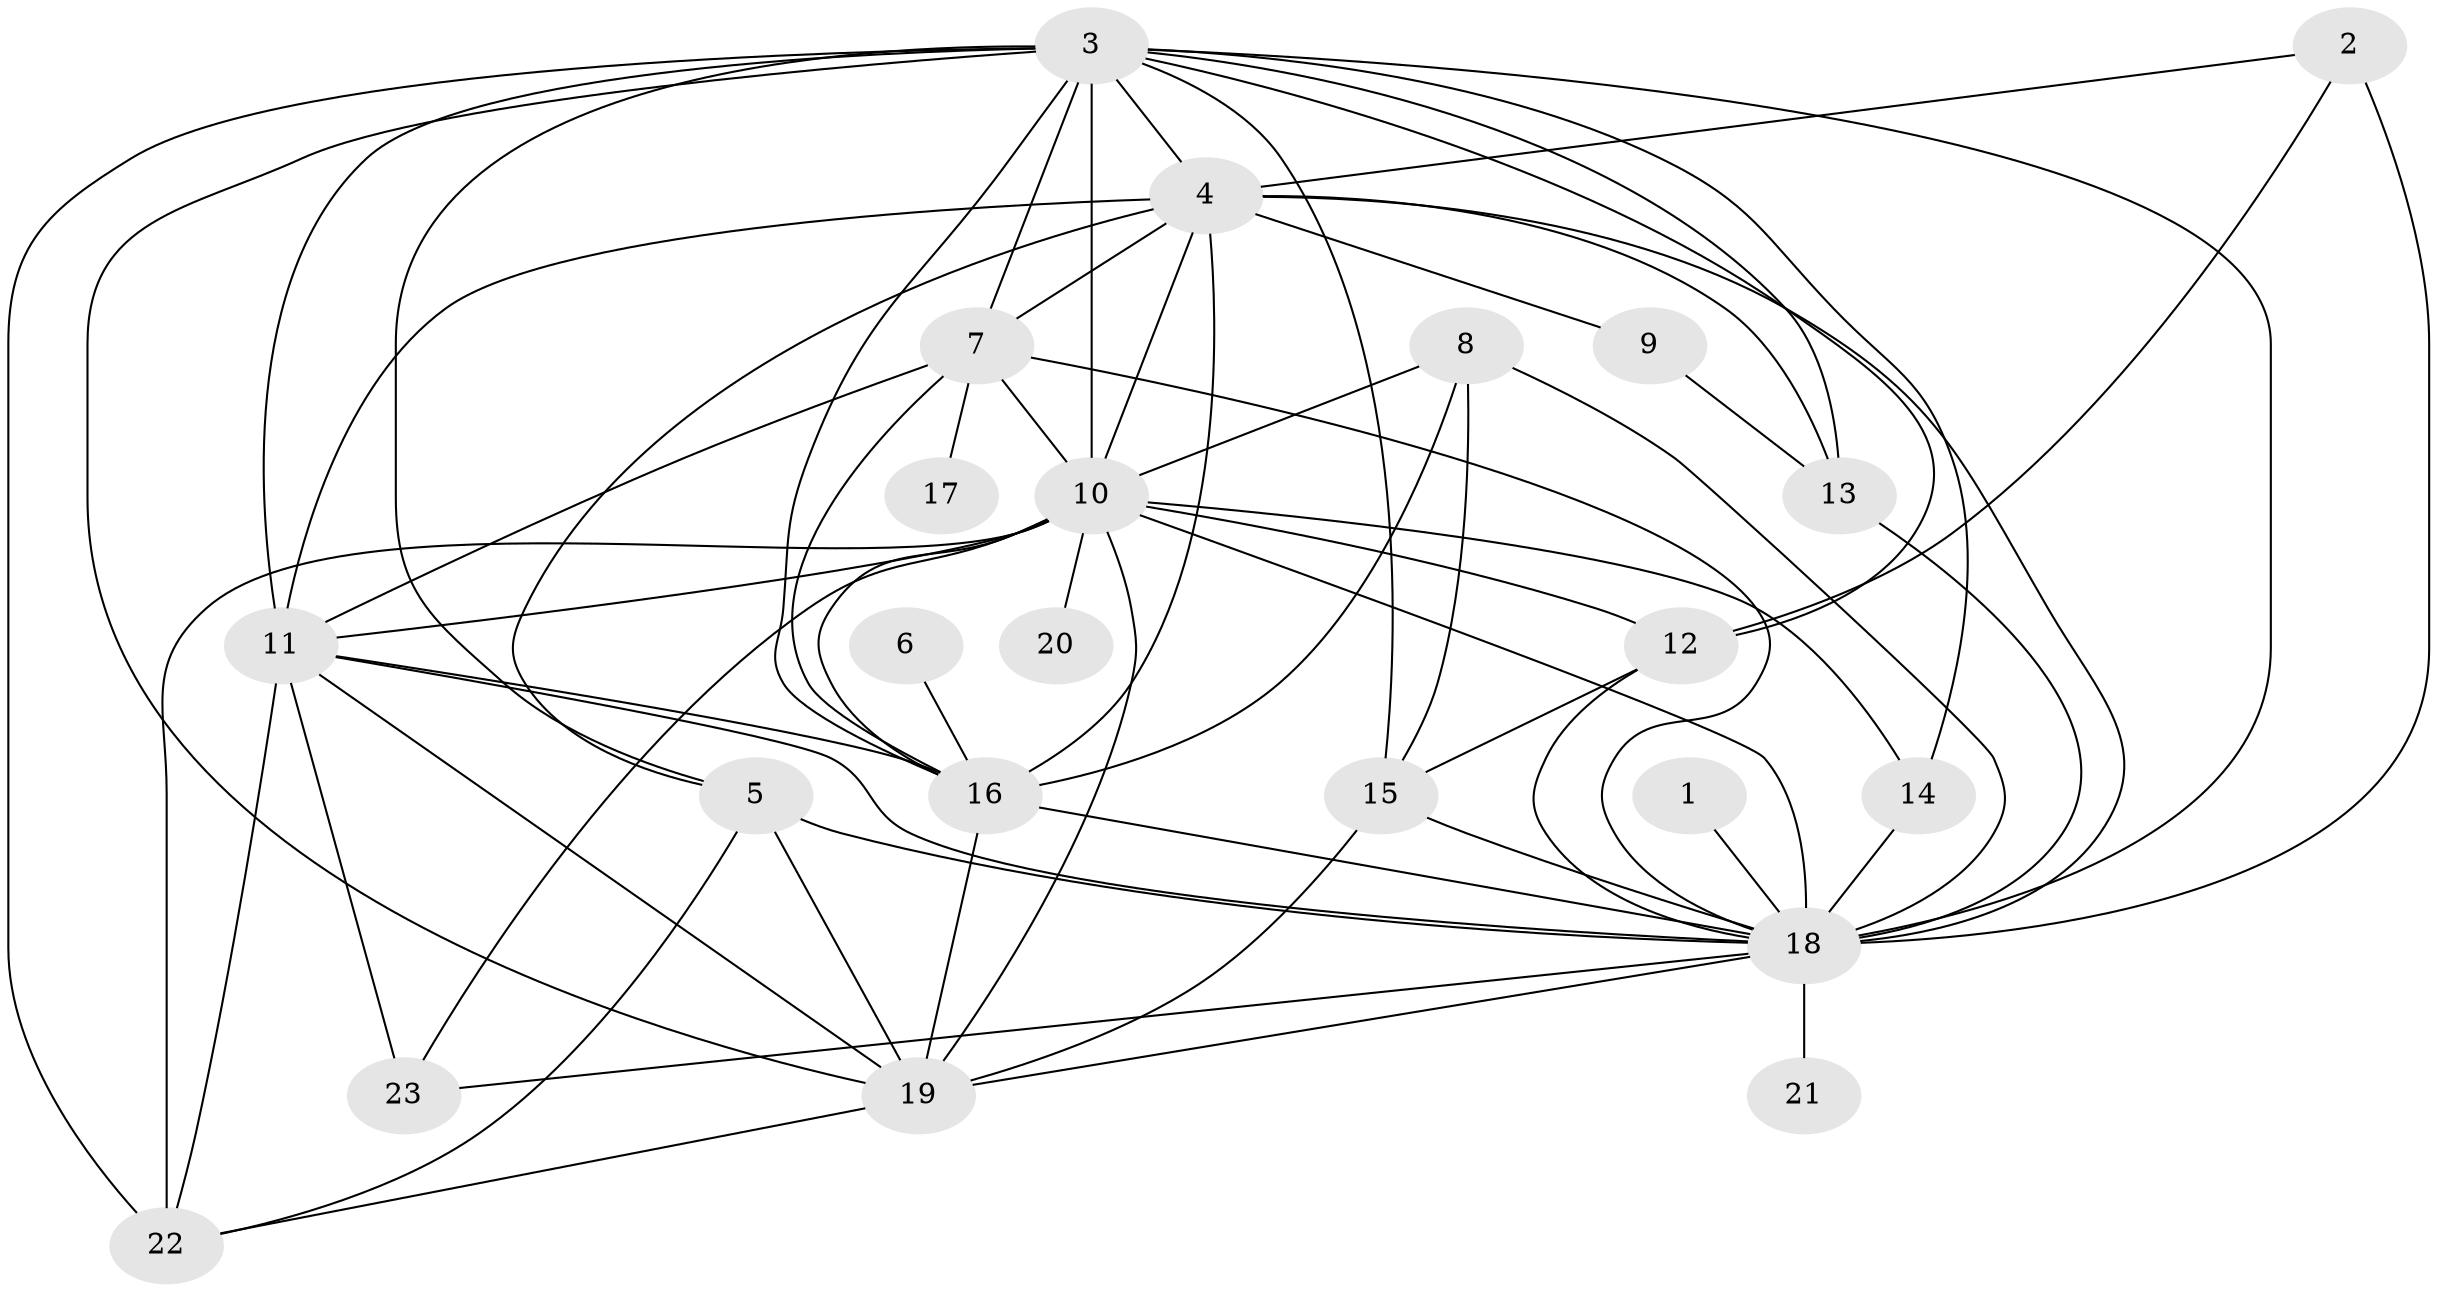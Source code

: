 // original degree distribution, {15: 0.039473684210526314, 32: 0.013157894736842105, 16: 0.02631578947368421, 13: 0.013157894736842105, 23: 0.013157894736842105, 17: 0.02631578947368421, 2: 0.5657894736842105, 4: 0.11842105263157894, 3: 0.14473684210526316, 8: 0.013157894736842105, 7: 0.013157894736842105, 5: 0.013157894736842105}
// Generated by graph-tools (version 1.1) at 2025/36/03/04/25 23:36:33]
// undirected, 23 vertices, 65 edges
graph export_dot {
  node [color=gray90,style=filled];
  1;
  2;
  3;
  4;
  5;
  6;
  7;
  8;
  9;
  10;
  11;
  12;
  13;
  14;
  15;
  16;
  17;
  18;
  19;
  20;
  21;
  22;
  23;
  1 -- 18 [weight=1.0];
  2 -- 4 [weight=1.0];
  2 -- 12 [weight=1.0];
  2 -- 18 [weight=1.0];
  3 -- 4 [weight=3.0];
  3 -- 5 [weight=1.0];
  3 -- 7 [weight=5.0];
  3 -- 10 [weight=6.0];
  3 -- 11 [weight=4.0];
  3 -- 12 [weight=2.0];
  3 -- 13 [weight=1.0];
  3 -- 14 [weight=1.0];
  3 -- 15 [weight=1.0];
  3 -- 16 [weight=5.0];
  3 -- 18 [weight=8.0];
  3 -- 19 [weight=1.0];
  3 -- 22 [weight=3.0];
  4 -- 5 [weight=1.0];
  4 -- 7 [weight=2.0];
  4 -- 9 [weight=1.0];
  4 -- 10 [weight=1.0];
  4 -- 11 [weight=2.0];
  4 -- 13 [weight=1.0];
  4 -- 16 [weight=1.0];
  4 -- 18 [weight=3.0];
  5 -- 18 [weight=1.0];
  5 -- 19 [weight=1.0];
  5 -- 22 [weight=1.0];
  6 -- 16 [weight=1.0];
  7 -- 10 [weight=1.0];
  7 -- 11 [weight=1.0];
  7 -- 16 [weight=1.0];
  7 -- 17 [weight=1.0];
  7 -- 18 [weight=3.0];
  8 -- 10 [weight=1.0];
  8 -- 15 [weight=1.0];
  8 -- 16 [weight=1.0];
  8 -- 18 [weight=1.0];
  9 -- 13 [weight=1.0];
  10 -- 11 [weight=1.0];
  10 -- 12 [weight=1.0];
  10 -- 14 [weight=1.0];
  10 -- 16 [weight=1.0];
  10 -- 18 [weight=3.0];
  10 -- 19 [weight=1.0];
  10 -- 20 [weight=1.0];
  10 -- 22 [weight=3.0];
  10 -- 23 [weight=1.0];
  11 -- 16 [weight=1.0];
  11 -- 18 [weight=3.0];
  11 -- 19 [weight=1.0];
  11 -- 22 [weight=1.0];
  11 -- 23 [weight=3.0];
  12 -- 15 [weight=1.0];
  12 -- 18 [weight=1.0];
  13 -- 18 [weight=2.0];
  14 -- 18 [weight=2.0];
  15 -- 18 [weight=2.0];
  15 -- 19 [weight=1.0];
  16 -- 18 [weight=3.0];
  16 -- 19 [weight=1.0];
  18 -- 19 [weight=1.0];
  18 -- 21 [weight=1.0];
  18 -- 23 [weight=1.0];
  19 -- 22 [weight=1.0];
}
